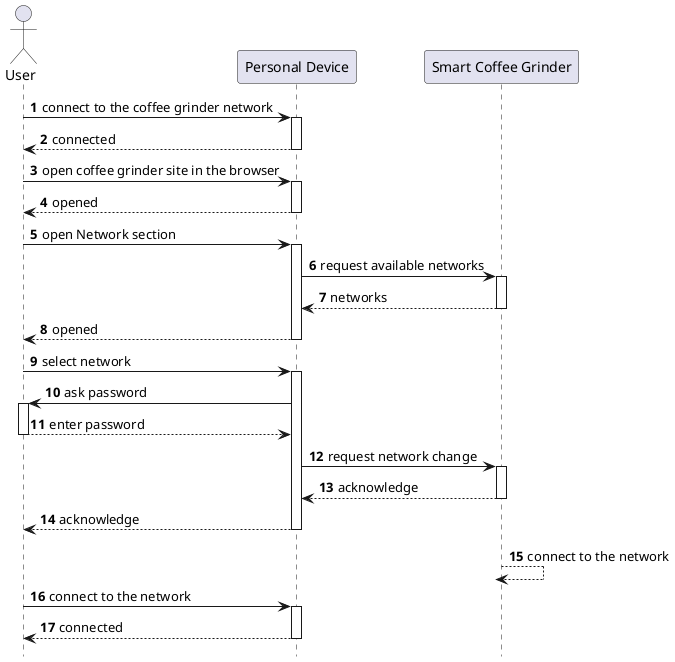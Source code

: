 @startuml
'https://plantuml.com/sequence-diagram

autonumber
autoactivate on
hide footbox

actor User
participant "Personal Device" as Device
participant "Smart Coffee Grinder" as Grinder

User -> Device : connect to the coffee grinder network
return connected

User -> Device : open coffee grinder site in the browser
return opened

User -> Device : open Network section
Device -> Grinder : request available networks
return networks
return opened

User -> Device : select network
Device -> User : ask password
return enter password
Device -> Grinder : request network change
return acknowledge
return acknowledge

Grinder --> Grinder : connect to the network

User -> Device : connect to the network
return connected

@enduml
